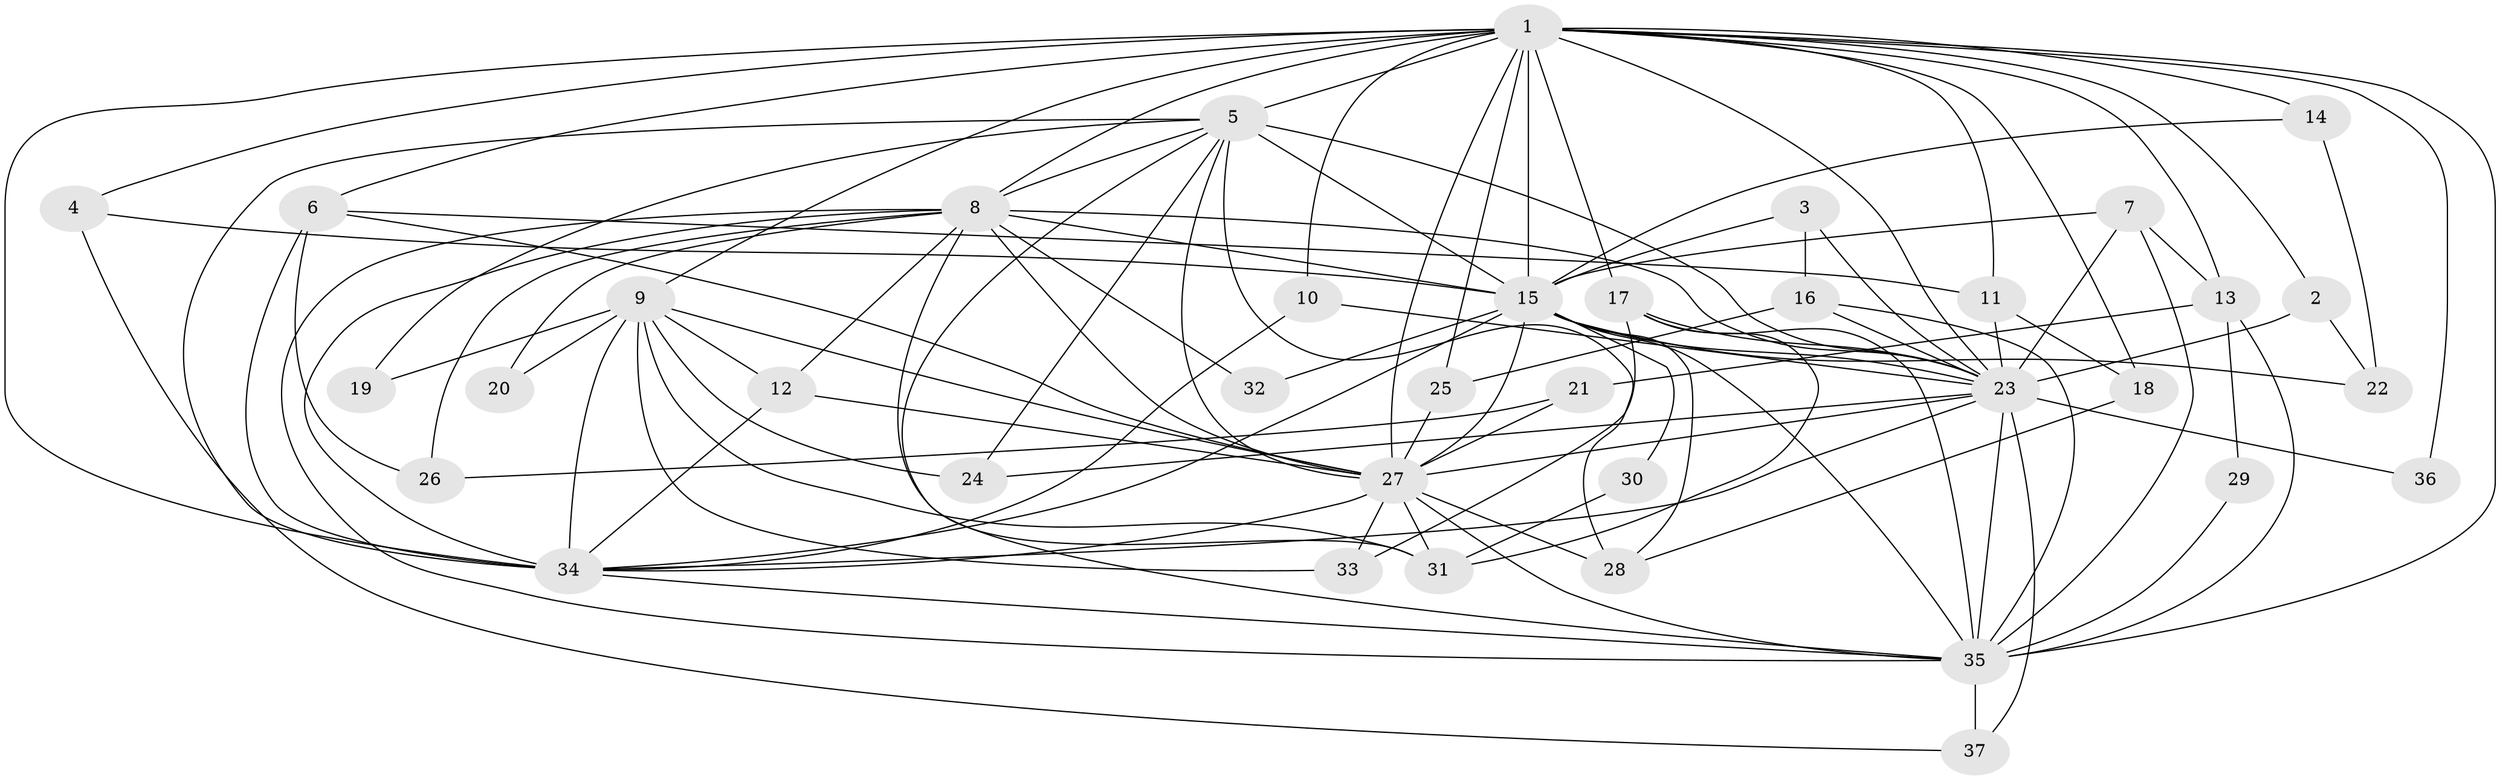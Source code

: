 // original degree distribution, {17: 0.0410958904109589, 15: 0.0273972602739726, 10: 0.0273972602739726, 19: 0.0273972602739726, 20: 0.0136986301369863, 21: 0.0136986301369863, 3: 0.2328767123287671, 4: 0.0958904109589041, 2: 0.4931506849315068, 6: 0.0136986301369863, 5: 0.0136986301369863}
// Generated by graph-tools (version 1.1) at 2025/36/03/04/25 23:36:16]
// undirected, 37 vertices, 106 edges
graph export_dot {
  node [color=gray90,style=filled];
  1;
  2;
  3;
  4;
  5;
  6;
  7;
  8;
  9;
  10;
  11;
  12;
  13;
  14;
  15;
  16;
  17;
  18;
  19;
  20;
  21;
  22;
  23;
  24;
  25;
  26;
  27;
  28;
  29;
  30;
  31;
  32;
  33;
  34;
  35;
  36;
  37;
  1 -- 2 [weight=1.0];
  1 -- 4 [weight=1.0];
  1 -- 5 [weight=3.0];
  1 -- 6 [weight=1.0];
  1 -- 8 [weight=4.0];
  1 -- 9 [weight=1.0];
  1 -- 10 [weight=1.0];
  1 -- 11 [weight=1.0];
  1 -- 13 [weight=2.0];
  1 -- 14 [weight=2.0];
  1 -- 15 [weight=4.0];
  1 -- 17 [weight=1.0];
  1 -- 18 [weight=1.0];
  1 -- 23 [weight=3.0];
  1 -- 25 [weight=1.0];
  1 -- 27 [weight=3.0];
  1 -- 34 [weight=4.0];
  1 -- 35 [weight=3.0];
  1 -- 36 [weight=2.0];
  2 -- 22 [weight=1.0];
  2 -- 23 [weight=1.0];
  3 -- 15 [weight=1.0];
  3 -- 16 [weight=1.0];
  3 -- 23 [weight=1.0];
  4 -- 15 [weight=1.0];
  4 -- 37 [weight=1.0];
  5 -- 8 [weight=2.0];
  5 -- 15 [weight=2.0];
  5 -- 19 [weight=1.0];
  5 -- 23 [weight=2.0];
  5 -- 24 [weight=1.0];
  5 -- 27 [weight=1.0];
  5 -- 28 [weight=1.0];
  5 -- 34 [weight=1.0];
  5 -- 35 [weight=1.0];
  6 -- 11 [weight=1.0];
  6 -- 26 [weight=1.0];
  6 -- 27 [weight=1.0];
  6 -- 34 [weight=1.0];
  7 -- 13 [weight=1.0];
  7 -- 15 [weight=1.0];
  7 -- 23 [weight=1.0];
  7 -- 35 [weight=1.0];
  8 -- 12 [weight=1.0];
  8 -- 15 [weight=1.0];
  8 -- 20 [weight=1.0];
  8 -- 23 [weight=1.0];
  8 -- 26 [weight=1.0];
  8 -- 27 [weight=1.0];
  8 -- 31 [weight=1.0];
  8 -- 32 [weight=1.0];
  8 -- 34 [weight=1.0];
  8 -- 35 [weight=2.0];
  9 -- 12 [weight=1.0];
  9 -- 19 [weight=1.0];
  9 -- 20 [weight=1.0];
  9 -- 24 [weight=1.0];
  9 -- 27 [weight=1.0];
  9 -- 31 [weight=1.0];
  9 -- 33 [weight=1.0];
  9 -- 34 [weight=2.0];
  10 -- 23 [weight=1.0];
  10 -- 34 [weight=1.0];
  11 -- 18 [weight=1.0];
  11 -- 23 [weight=1.0];
  12 -- 27 [weight=1.0];
  12 -- 34 [weight=1.0];
  13 -- 21 [weight=1.0];
  13 -- 29 [weight=1.0];
  13 -- 35 [weight=1.0];
  14 -- 15 [weight=1.0];
  14 -- 22 [weight=1.0];
  15 -- 22 [weight=1.0];
  15 -- 23 [weight=1.0];
  15 -- 27 [weight=1.0];
  15 -- 28 [weight=1.0];
  15 -- 30 [weight=1.0];
  15 -- 32 [weight=1.0];
  15 -- 34 [weight=1.0];
  15 -- 35 [weight=1.0];
  16 -- 23 [weight=1.0];
  16 -- 25 [weight=1.0];
  16 -- 35 [weight=1.0];
  17 -- 23 [weight=1.0];
  17 -- 31 [weight=1.0];
  17 -- 33 [weight=1.0];
  17 -- 35 [weight=1.0];
  18 -- 28 [weight=1.0];
  21 -- 26 [weight=1.0];
  21 -- 27 [weight=1.0];
  23 -- 24 [weight=1.0];
  23 -- 27 [weight=2.0];
  23 -- 34 [weight=1.0];
  23 -- 35 [weight=1.0];
  23 -- 36 [weight=1.0];
  23 -- 37 [weight=1.0];
  25 -- 27 [weight=1.0];
  27 -- 28 [weight=1.0];
  27 -- 31 [weight=1.0];
  27 -- 33 [weight=1.0];
  27 -- 34 [weight=2.0];
  27 -- 35 [weight=1.0];
  29 -- 35 [weight=1.0];
  30 -- 31 [weight=1.0];
  34 -- 35 [weight=2.0];
  35 -- 37 [weight=1.0];
}
